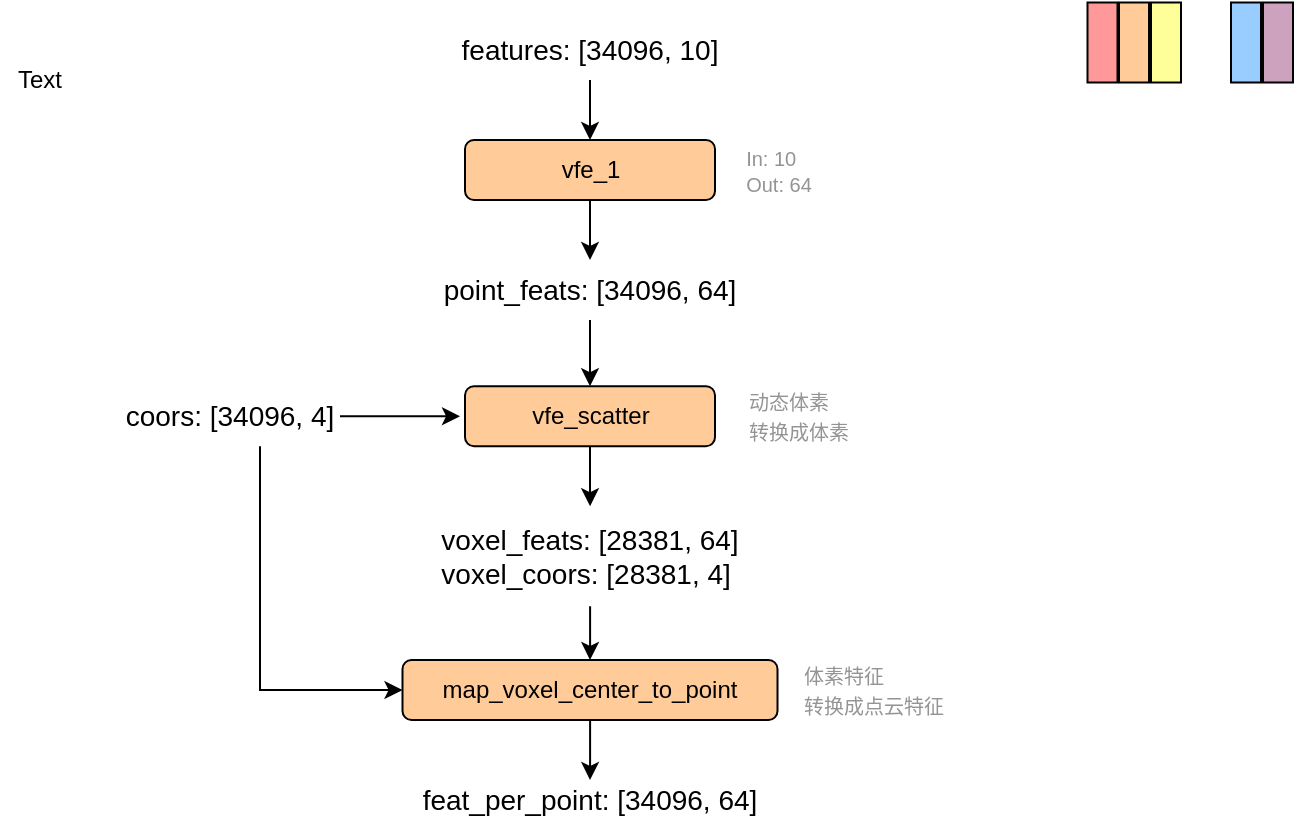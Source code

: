 <mxfile version="13.9.6" type="github">
  <diagram id="b_JdInqbmptc0iD658P6" name="Page-1">
    <mxGraphModel dx="1026" dy="514" grid="1" gridSize="10" guides="1" tooltips="1" connect="1" arrows="1" fold="1" page="1" pageScale="1" pageWidth="827" pageHeight="1169" math="0" shadow="0">
      <root>
        <mxCell id="0" />
        <mxCell id="1" parent="0" />
        <mxCell id="fs8-hmOpm5YOvJ0PkMpc-1" value="" style="endArrow=classic;html=1;exitX=0.5;exitY=1;exitDx=0;exitDy=0;entryX=0.5;entryY=0;entryDx=0;entryDy=0;" edge="1" parent="1" source="fs8-hmOpm5YOvJ0PkMpc-2" target="fs8-hmOpm5YOvJ0PkMpc-4">
          <mxGeometry width="50" height="50" relative="1" as="geometry">
            <mxPoint x="374.5" y="100" as="sourcePoint" />
            <mxPoint x="375" y="110" as="targetPoint" />
          </mxGeometry>
        </mxCell>
        <mxCell id="fs8-hmOpm5YOvJ0PkMpc-2" value="&lt;font style=&quot;font-size: 14px&quot;&gt;features: [34096, 10]&lt;/font&gt;" style="text;html=1;strokeColor=none;fillColor=none;align=center;verticalAlign=middle;whiteSpace=wrap;rounded=0;shadow=0;" vertex="1" parent="1">
          <mxGeometry x="300" y="30" width="150" height="30" as="geometry" />
        </mxCell>
        <mxCell id="fs8-hmOpm5YOvJ0PkMpc-3" style="edgeStyle=orthogonalEdgeStyle;rounded=0;orthogonalLoop=1;jettySize=auto;html=1;entryX=0.5;entryY=0;entryDx=0;entryDy=0;" edge="1" parent="1" source="fs8-hmOpm5YOvJ0PkMpc-4" target="fs8-hmOpm5YOvJ0PkMpc-5">
          <mxGeometry relative="1" as="geometry">
            <mxPoint x="375" y="140" as="targetPoint" />
          </mxGeometry>
        </mxCell>
        <mxCell id="fs8-hmOpm5YOvJ0PkMpc-4" value="vfe_1" style="rounded=1;whiteSpace=wrap;html=1;fillColor=#FFCC99;" vertex="1" parent="1">
          <mxGeometry x="312.5" y="90" width="125" height="30" as="geometry" />
        </mxCell>
        <mxCell id="fs8-hmOpm5YOvJ0PkMpc-13" style="edgeStyle=orthogonalEdgeStyle;rounded=0;orthogonalLoop=1;jettySize=auto;html=1;" edge="1" parent="1" source="fs8-hmOpm5YOvJ0PkMpc-5" target="fs8-hmOpm5YOvJ0PkMpc-8">
          <mxGeometry relative="1" as="geometry" />
        </mxCell>
        <mxCell id="fs8-hmOpm5YOvJ0PkMpc-5" value="&lt;font style=&quot;font-size: 14px&quot;&gt;point_feats: [34096, 64]&lt;/font&gt;" style="text;html=1;strokeColor=none;fillColor=none;align=center;verticalAlign=middle;whiteSpace=wrap;rounded=0;" vertex="1" parent="1">
          <mxGeometry x="300" y="150" width="150" height="30" as="geometry" />
        </mxCell>
        <mxCell id="fs8-hmOpm5YOvJ0PkMpc-6" value="&lt;div style=&quot;text-align: left&quot;&gt;&lt;font style=&quot;font-size: 10px&quot; color=&quot;#949494&quot;&gt;In: 10&lt;/font&gt;&lt;/div&gt;&lt;font style=&quot;font-size: 10px&quot; color=&quot;#949494&quot;&gt;&lt;div style=&quot;text-align: left&quot;&gt;Out: 64&lt;/div&gt;&lt;/font&gt;" style="text;html=1;strokeColor=none;fillColor=none;align=center;verticalAlign=middle;whiteSpace=wrap;rounded=0;" vertex="1" parent="1">
          <mxGeometry x="437.5" y="87.5" width="62.5" height="35" as="geometry" />
        </mxCell>
        <mxCell id="fs8-hmOpm5YOvJ0PkMpc-7" style="edgeStyle=orthogonalEdgeStyle;rounded=0;orthogonalLoop=1;jettySize=auto;html=1;" edge="1" parent="1" source="fs8-hmOpm5YOvJ0PkMpc-8" target="fs8-hmOpm5YOvJ0PkMpc-11">
          <mxGeometry relative="1" as="geometry" />
        </mxCell>
        <mxCell id="fs8-hmOpm5YOvJ0PkMpc-8" value="vfe_scatter" style="rounded=1;whiteSpace=wrap;html=1;fillColor=#FFCC99;" vertex="1" parent="1">
          <mxGeometry x="312.5" y="213.12" width="125" height="30" as="geometry" />
        </mxCell>
        <mxCell id="fs8-hmOpm5YOvJ0PkMpc-9" style="edgeStyle=orthogonalEdgeStyle;rounded=0;orthogonalLoop=1;jettySize=auto;html=1;" edge="1" parent="1" source="fs8-hmOpm5YOvJ0PkMpc-10">
          <mxGeometry relative="1" as="geometry">
            <mxPoint x="310" y="228.12" as="targetPoint" />
          </mxGeometry>
        </mxCell>
        <mxCell id="fs8-hmOpm5YOvJ0PkMpc-21" style="edgeStyle=orthogonalEdgeStyle;rounded=0;orthogonalLoop=1;jettySize=auto;html=1;entryX=0;entryY=0.5;entryDx=0;entryDy=0;" edge="1" parent="1" source="fs8-hmOpm5YOvJ0PkMpc-10" target="fs8-hmOpm5YOvJ0PkMpc-15">
          <mxGeometry relative="1" as="geometry">
            <Array as="points">
              <mxPoint x="210" y="365" />
            </Array>
          </mxGeometry>
        </mxCell>
        <mxCell id="fs8-hmOpm5YOvJ0PkMpc-10" value="&lt;font style=&quot;font-size: 14px&quot;&gt;coors: [34096, 4]&lt;/font&gt;" style="text;html=1;strokeColor=none;fillColor=none;align=center;verticalAlign=middle;whiteSpace=wrap;rounded=0;" vertex="1" parent="1">
          <mxGeometry x="140" y="213.12" width="110" height="30" as="geometry" />
        </mxCell>
        <mxCell id="fs8-hmOpm5YOvJ0PkMpc-16" style="edgeStyle=orthogonalEdgeStyle;rounded=0;orthogonalLoop=1;jettySize=auto;html=1;entryX=0.5;entryY=0;entryDx=0;entryDy=0;" edge="1" parent="1" source="fs8-hmOpm5YOvJ0PkMpc-11" target="fs8-hmOpm5YOvJ0PkMpc-15">
          <mxGeometry relative="1" as="geometry" />
        </mxCell>
        <mxCell id="fs8-hmOpm5YOvJ0PkMpc-11" value="&lt;div style=&quot;text-align: left&quot;&gt;&lt;span style=&quot;font-size: 14px&quot;&gt;voxel_feats: [28381, 64]&lt;/span&gt;&lt;/div&gt;&lt;font style=&quot;font-size: 14px&quot;&gt;&lt;div style=&quot;text-align: left&quot;&gt;&lt;span&gt;voxel_coors: [28381, 4]&lt;/span&gt;&lt;/div&gt;&lt;/font&gt;" style="text;html=1;strokeColor=none;fillColor=none;align=center;verticalAlign=middle;whiteSpace=wrap;rounded=0;" vertex="1" parent="1">
          <mxGeometry x="296.25" y="273.12" width="157.5" height="50" as="geometry" />
        </mxCell>
        <mxCell id="fs8-hmOpm5YOvJ0PkMpc-12" value="&lt;div style=&quot;text-align: left&quot;&gt;&lt;span style=&quot;font-size: 10px&quot;&gt;&lt;font color=&quot;#949494&quot;&gt;动态体素&lt;/font&gt;&lt;/span&gt;&lt;/div&gt;&lt;div style=&quot;text-align: left&quot;&gt;&lt;span style=&quot;font-size: 10px&quot;&gt;&lt;font color=&quot;#949494&quot;&gt;转换成体素&lt;/font&gt;&lt;/span&gt;&lt;/div&gt;" style="text;html=1;strokeColor=none;fillColor=none;align=center;verticalAlign=middle;whiteSpace=wrap;rounded=0;" vertex="1" parent="1">
          <mxGeometry x="437.5" y="210" width="82.5" height="36.25" as="geometry" />
        </mxCell>
        <mxCell id="fs8-hmOpm5YOvJ0PkMpc-14" value="Text" style="text;html=1;strokeColor=none;fillColor=none;align=center;verticalAlign=middle;whiteSpace=wrap;rounded=0;" vertex="1" parent="1">
          <mxGeometry x="80" y="50" width="40" height="20" as="geometry" />
        </mxCell>
        <mxCell id="fs8-hmOpm5YOvJ0PkMpc-22" style="edgeStyle=orthogonalEdgeStyle;rounded=0;orthogonalLoop=1;jettySize=auto;html=1;" edge="1" parent="1" source="fs8-hmOpm5YOvJ0PkMpc-15" target="fs8-hmOpm5YOvJ0PkMpc-18">
          <mxGeometry relative="1" as="geometry" />
        </mxCell>
        <mxCell id="fs8-hmOpm5YOvJ0PkMpc-15" value="map_voxel_center_to_point" style="rounded=1;whiteSpace=wrap;html=1;fillColor=#FFCC99;" vertex="1" parent="1">
          <mxGeometry x="281.25" y="350" width="187.5" height="30" as="geometry" />
        </mxCell>
        <mxCell id="fs8-hmOpm5YOvJ0PkMpc-17" value="&lt;font color=&quot;#949494&quot;&gt;&lt;span style=&quot;font-size: 10px&quot;&gt;体素特征&lt;br&gt;转换成点云特征&lt;/span&gt;&lt;/font&gt;" style="text;html=1;strokeColor=none;fillColor=none;align=left;verticalAlign=middle;whiteSpace=wrap;rounded=0;" vertex="1" parent="1">
          <mxGeometry x="480" y="348.44" width="91.25" height="33.12" as="geometry" />
        </mxCell>
        <mxCell id="fs8-hmOpm5YOvJ0PkMpc-18" value="&lt;div style=&quot;text-align: left&quot;&gt;&lt;span style=&quot;font-size: 14px&quot;&gt;feat_per_point: [34096, 64]&lt;/span&gt;&lt;/div&gt;" style="text;html=1;strokeColor=none;fillColor=none;align=center;verticalAlign=middle;whiteSpace=wrap;rounded=0;" vertex="1" parent="1">
          <mxGeometry x="285" y="410" width="180" height="20" as="geometry" />
        </mxCell>
        <mxCell id="fs8-hmOpm5YOvJ0PkMpc-27" value="" style="rounded=0;whiteSpace=wrap;html=1;rotation=90;fillColor=#FF9999;" vertex="1" parent="1">
          <mxGeometry x="611.25" y="33.75" width="40" height="15" as="geometry" />
        </mxCell>
        <mxCell id="fs8-hmOpm5YOvJ0PkMpc-28" value="" style="rounded=0;whiteSpace=wrap;html=1;rotation=90;fillColor=#FFCC99;" vertex="1" parent="1">
          <mxGeometry x="627" y="33.75" width="40" height="15" as="geometry" />
        </mxCell>
        <mxCell id="fs8-hmOpm5YOvJ0PkMpc-29" value="" style="rounded=0;whiteSpace=wrap;html=1;rotation=90;fillColor=#FFFF99;" vertex="1" parent="1">
          <mxGeometry x="643" y="33.75" width="40" height="15" as="geometry" />
        </mxCell>
        <mxCell id="fs8-hmOpm5YOvJ0PkMpc-30" value="" style="rounded=0;whiteSpace=wrap;html=1;rotation=90;fillColor=#99CCFF;" vertex="1" parent="1">
          <mxGeometry x="683" y="33.75" width="40" height="15" as="geometry" />
        </mxCell>
        <mxCell id="fs8-hmOpm5YOvJ0PkMpc-31" value="" style="rounded=0;whiteSpace=wrap;html=1;rotation=90;fillColor=#CDA2BE;" vertex="1" parent="1">
          <mxGeometry x="699" y="33.75" width="40" height="15" as="geometry" />
        </mxCell>
      </root>
    </mxGraphModel>
  </diagram>
</mxfile>
